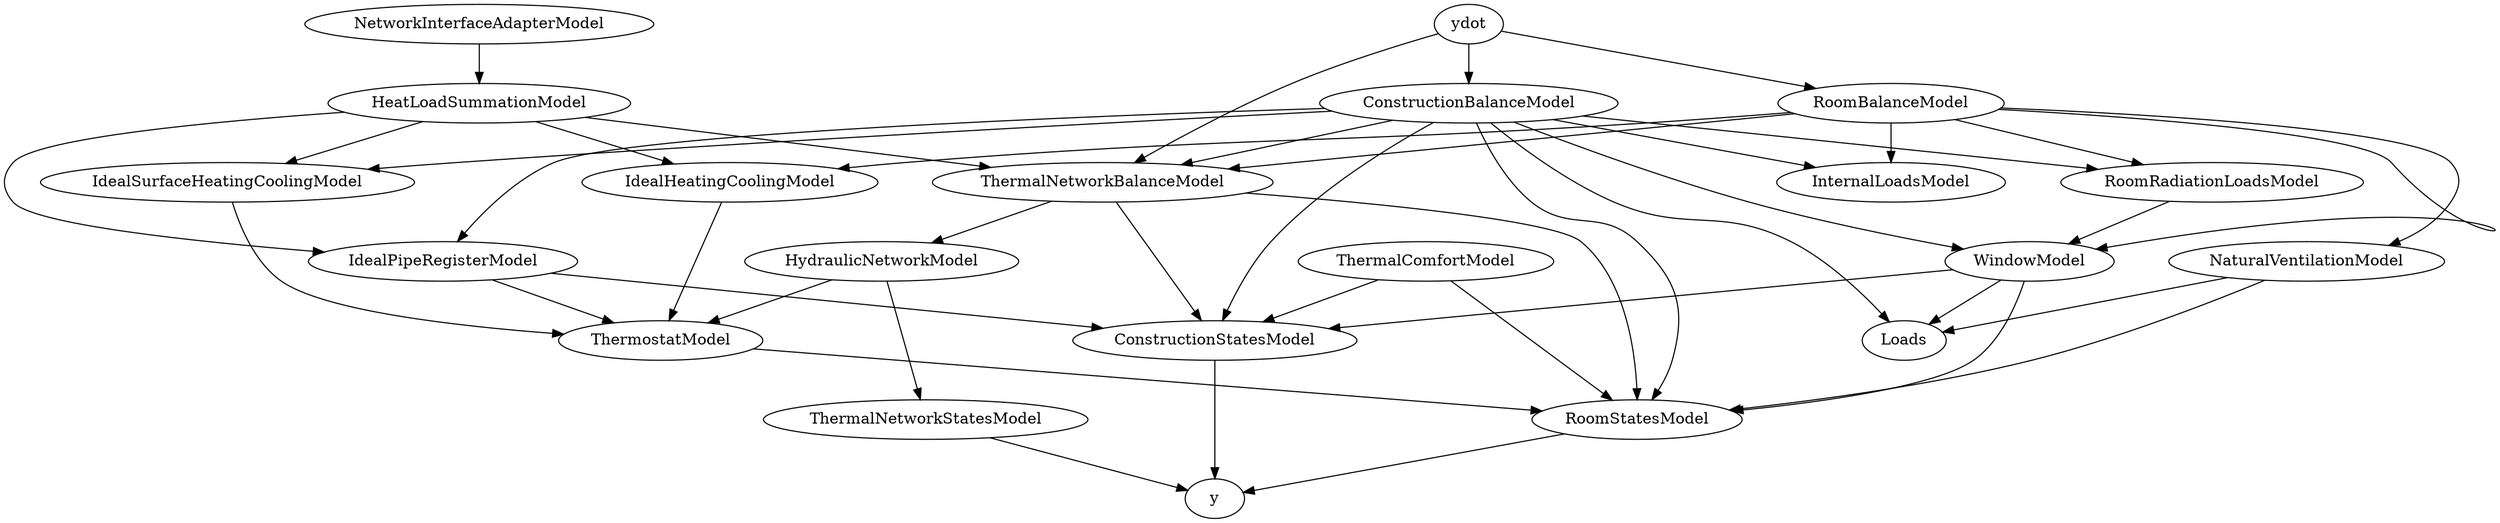 digraph Beziehungen {
   nodesep=0.7
   RoomStatesModel -> y 
   ConstructionStatesModel -> y 
   ThermalNetworkStatesModel -> y 
   ConstructionBalanceModel -> Loads
   NaturalVentilationModel -> Loads
   WindowModel -> Loads
   NaturalVentilationModel -> RoomStatesModel 
   ThermalComfortModel -> RoomStatesModel 
   ThermostatModel -> RoomStatesModel 
   WindowModel -> RoomStatesModel
   ConstructionBalanceModel -> RoomStatesModel 
   ThermalNetworkBalanceModel -> RoomStatesModel 
   ThermalComfortModel -> ConstructionStatesModel
   WindowModel -> ConstructionStatesModel 
   ConstructionBalanceModel -> ConstructionStatesModel 
   ThermalNetworkBalanceModel -> ConstructionStatesModel 
   IdealPipeRegisterModel -> ConstructionStatesModel 
   HydraulicNetworkModel -> ThermalNetworkStatesModel
   HydraulicNetworkModel -> ThermostatModel 
   IdealHeatingCoolingModel -> ThermostatModel 
   IdealPipeRegisterModel -> ThermostatModel 
   IdealSurfaceHeatingCoolingModel -> ThermostatModel 
   RoomRadiationLoadsModel -> WindowModel 
   ConstructionBalanceModel -> WindowModel 
   RoomBalanceModel -> WindowModel 
   RoomBalanceModel -> RoomRadiationLoadsModel 
   RoomBalanceModel -> NaturalVentilationModel 
   RoomBalanceModel -> InternalLoadsModel 
   RoomBalanceModel -> IdealHeatingCoolingModel 
   RoomBalanceModel -> ThermalNetworkBalanceModel 
   ConstructionBalanceModel -> RoomRadiationLoadsModel 
   ConstructionBalanceModel -> InternalLoadsModel 
   ConstructionBalanceModel -> IdealSurfaceHeatingCoolingModel 
   ConstructionBalanceModel -> IdealPipeRegisterModel 
   ConstructionBalanceModel -> ThermalNetworkBalanceModel 
   ThermalNetworkBalanceModel -> HydraulicNetworkModel
   HeatLoadSummationModel -> IdealHeatingCoolingModel
   HeatLoadSummationModel -> IdealPipeRegisterModel
   HeatLoadSummationModel -> IdealSurfaceHeatingCoolingModel
   HeatLoadSummationModel -> ThermalNetworkBalanceModel
   NetworkInterfaceAdapterModel -> HeatLoadSummationModel
   ydot -> RoomBalanceModel 
   ydot -> ConstructionBalanceModel 
   ydot -> ThermalNetworkBalanceModel 
}